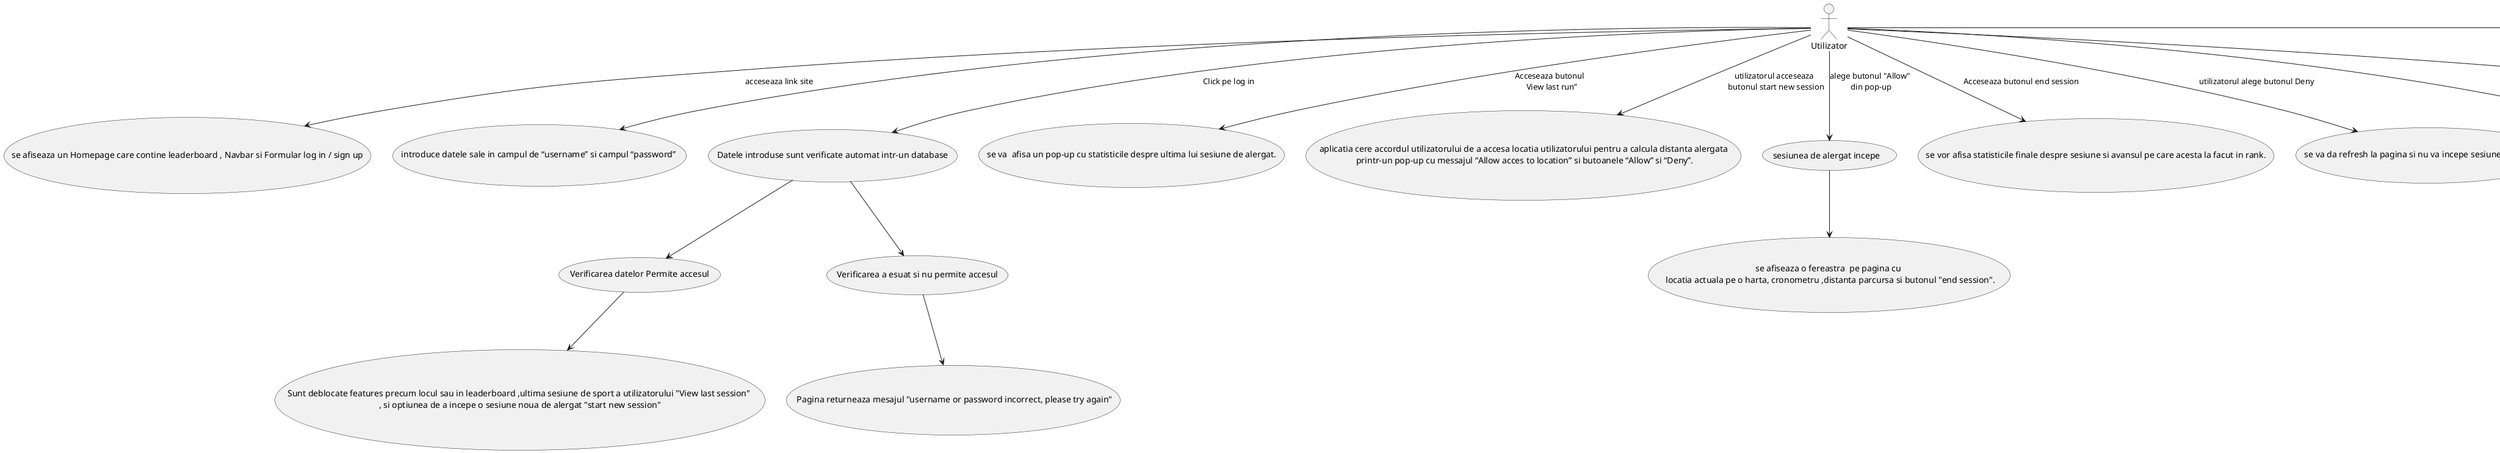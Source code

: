 @startuml

'actor Navbar'
actor Utilizator

Utilizator-->  (se afiseaza un Homepage care contine leaderboard , Navbar si Formular log in / sign up) :acceseaza link site

 Utilizator --> (introduce datele sale in campul de “username” si campul “password” )
 Utilizator  --> (Datele introduse sunt verificate automat intr-un database) :Click pe log in
 (Datele introduse sunt verificate automat intr-un database) --> (Verificarea datelor Permite accesul)
  (Datele introduse sunt verificate automat intr-un database) --> (Verificarea a esuat si nu permite accesul)
(Verificarea datelor Permite accesul) --> (Sunt deblocate features precum locul sau in leaderboard ,ultima sesiune de sport a utilizatorului "View last session" \n, si optiunea de a incepe o sesiune noua de alergat "start new session")
 (Verificarea a esuat si nu permite accesul) --> ( Pagina returneaza mesajul "username or password incorrect, please try again")


Utilizator --> (se va  afisa un pop-up cu statisticile despre ultima lui sesiune de alergat.) : Acceseaza butonul \n View last run”
Utilizator --> (aplicatia cere accordul utilizatorului de a accesa locatia utilizatorului pentru a calcula distanta alergata\n printr-un pop-up cu messajul “Allow acces to location” si butoanele “Allow” si “Deny”.) : utilizatorul acceseaza \n butonul start new session
Utilizator --> (sesiunea de alergat incepe ) : alege butonul "Allow"\n din pop-up
(sesiunea de alergat incepe ) --> (se afiseaza o fereastra  pe pagina cu \n locatia actuala pe o harta, cronometru ,distanta parcursa si butonul "end session".)

Utilizator --> (se vor afisa statisticile finale despre sesiune si avansul pe care acesta la facut in rank.) : Acceseaza butonul end session

Utilizator --> (se va da refresh la pagina si nu va incepe sesiunea de alergat.) : utilizatorul alege butonul Deny
  usecase "Acceseaza buttonul "Home" din navbar si este intors pe Homepage" as UC1
  usecase "Acceseaza buttonul "My runs" din navbar" as UC2



Utilizator -> UC2
UC2 -->(Se  afiseaza o pagina cu toate sesiunile utilizatorului de sport de pe contul logat \n care are optiunea de a filtra datele in legatura cu sesiunile de sport)

Utilizator --> UC1
Utilizator --> (utilizatorul acceseaza buttonul “Profile” din navbar)
(utilizatorul acceseaza buttonul “Profile” din navbar) --> (se afiseaza pagina “Profile” care contine un tabel cu date ale contului utilizatorului \n precum numele de utilizator , emailul si data in care contul a fost creat)
@enduml
